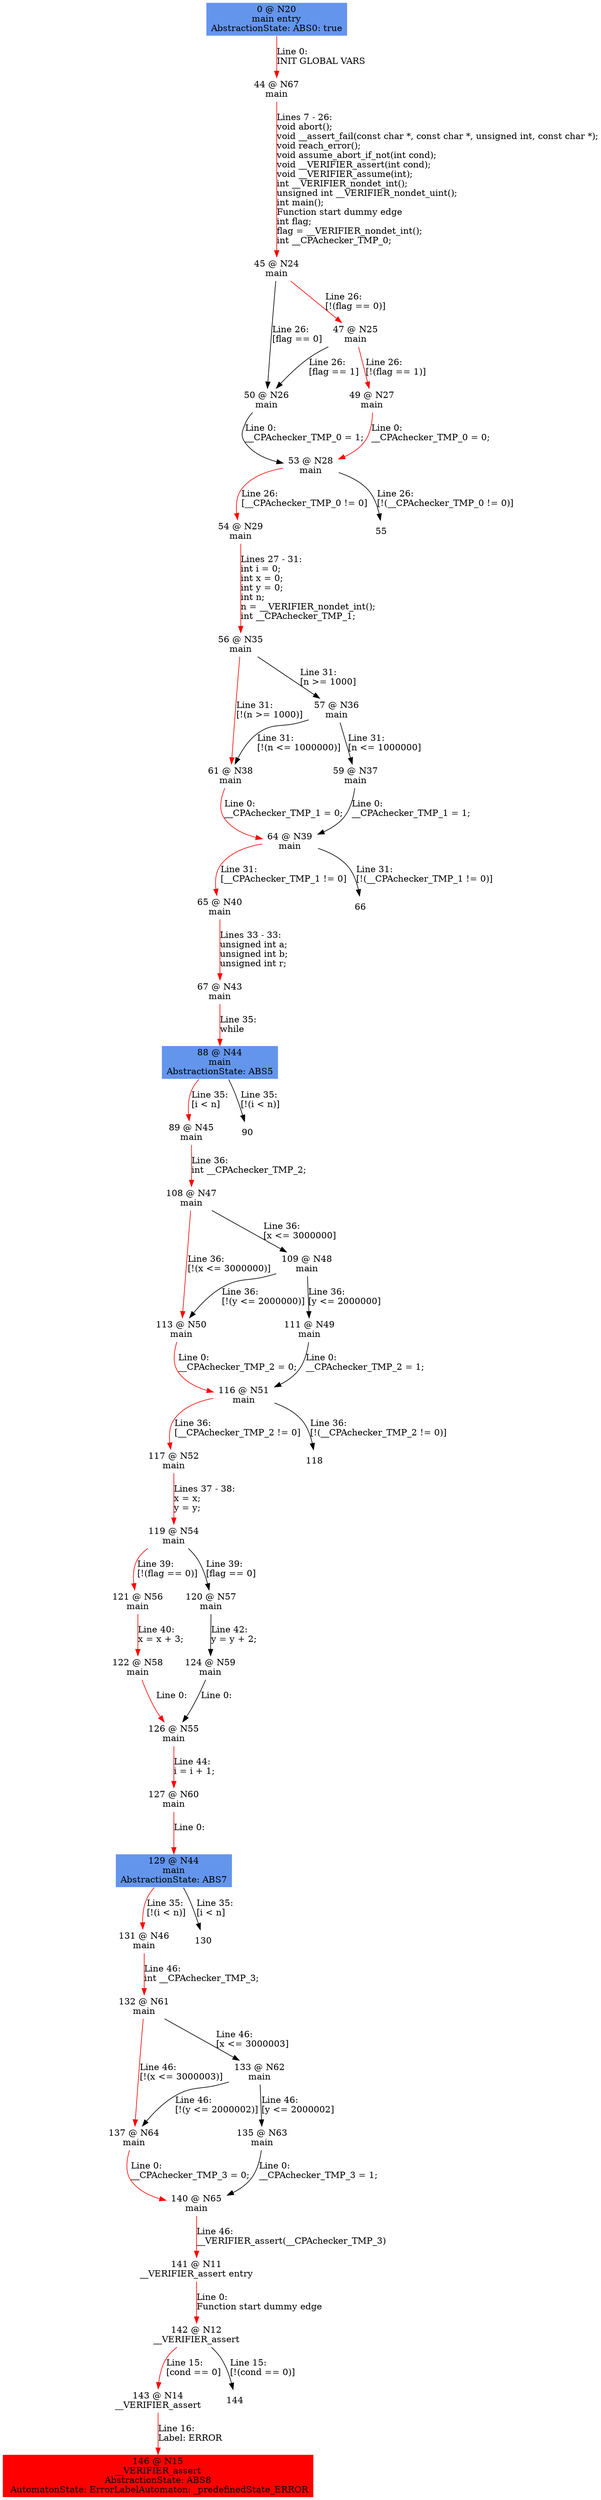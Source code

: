 digraph ARG {
node [style="filled" shape="box" color="white"]
0 [fillcolor="cornflowerblue" label="0 @ N20\nmain entry\nAbstractionState: ABS0: true\n" id="0"]
44 [label="44 @ N67\nmain\n" id="44"]
45 [label="45 @ N24\nmain\n" id="45"]
50 [label="50 @ N26\nmain\n" id="50"]
53 [label="53 @ N28\nmain\n" id="53"]
54 [label="54 @ N29\nmain\n" id="54"]
56 [label="56 @ N35\nmain\n" id="56"]
61 [label="61 @ N38\nmain\n" id="61"]
64 [label="64 @ N39\nmain\n" id="64"]
65 [label="65 @ N40\nmain\n" id="65"]
67 [label="67 @ N43\nmain\n" id="67"]
88 [fillcolor="cornflowerblue" label="88 @ N44\nmain\nAbstractionState: ABS5\n" id="88"]
89 [label="89 @ N45\nmain\n" id="89"]
108 [label="108 @ N47\nmain\n" id="108"]
113 [label="113 @ N50\nmain\n" id="113"]
116 [label="116 @ N51\nmain\n" id="116"]
117 [label="117 @ N52\nmain\n" id="117"]
119 [label="119 @ N54\nmain\n" id="119"]
121 [label="121 @ N56\nmain\n" id="121"]
122 [label="122 @ N58\nmain\n" id="122"]
126 [label="126 @ N55\nmain\n" id="126"]
127 [label="127 @ N60\nmain\n" id="127"]
129 [fillcolor="cornflowerblue" label="129 @ N44\nmain\nAbstractionState: ABS7\n" id="129"]
131 [label="131 @ N46\nmain\n" id="131"]
132 [label="132 @ N61\nmain\n" id="132"]
137 [label="137 @ N64\nmain\n" id="137"]
140 [label="140 @ N65\nmain\n" id="140"]
141 [label="141 @ N11\n__VERIFIER_assert entry\n" id="141"]
142 [label="142 @ N12\n__VERIFIER_assert\n" id="142"]
143 [label="143 @ N14\n__VERIFIER_assert\n" id="143"]
146 [fillcolor="red" label="146 @ N15\n__VERIFIER_assert\nAbstractionState: ABS8\n AutomatonState: ErrorLabelAutomaton: _predefinedState_ERROR\n" id="146"]
133 [label="133 @ N62\nmain\n" id="133"]
135 [label="135 @ N63\nmain\n" id="135"]
120 [label="120 @ N57\nmain\n" id="120"]
124 [label="124 @ N59\nmain\n" id="124"]
109 [label="109 @ N48\nmain\n" id="109"]
111 [label="111 @ N49\nmain\n" id="111"]
57 [label="57 @ N36\nmain\n" id="57"]
59 [label="59 @ N37\nmain\n" id="59"]
47 [label="47 @ N25\nmain\n" id="47"]
49 [label="49 @ N27\nmain\n" id="49"]
0 -> 44 [color="red" label="Line 0: \lINIT GLOBAL VARS\l" id="0 -> 44"]
44 -> 45 [color="red" label="Lines 7 - 26: \lvoid abort();\lvoid __assert_fail(const char *, const char *, unsigned int, const char *);\lvoid reach_error();\lvoid assume_abort_if_not(int cond);\lvoid __VERIFIER_assert(int cond);\lvoid __VERIFIER_assume(int);\lint __VERIFIER_nondet_int();\lunsigned int __VERIFIER_nondet_uint();\lint main();\lFunction start dummy edge\lint flag;\lflag = __VERIFIER_nondet_int();\lint __CPAchecker_TMP_0;\l" id="44 -> 45"]
45 -> 47 [color="red" label="Line 26: \l[!(flag == 0)]\l" id="45 -> 47"]
45 -> 50 [label="Line 26: \l[flag == 0]\l" id="45 -> 50"]
50 -> 53 [label="Line 0: \l__CPAchecker_TMP_0 = 1;\l" id="50 -> 53"]
53 -> 54 [color="red" label="Line 26: \l[__CPAchecker_TMP_0 != 0]\l" id="53 -> 54"]
53 -> 55 [label="Line 26: \l[!(__CPAchecker_TMP_0 != 0)]\l" id="53 -> 55"]
54 -> 56 [color="red" label="Lines 27 - 31: \lint i = 0;\lint x = 0;\lint y = 0;\lint n;\ln = __VERIFIER_nondet_int();\lint __CPAchecker_TMP_1;\l" id="54 -> 56"]
56 -> 57 [label="Line 31: \l[n >= 1000]\l" id="56 -> 57"]
56 -> 61 [color="red" label="Line 31: \l[!(n >= 1000)]\l" id="56 -> 61"]
61 -> 64 [color="red" label="Line 0: \l__CPAchecker_TMP_1 = 0;\l" id="61 -> 64"]
64 -> 65 [color="red" label="Line 31: \l[__CPAchecker_TMP_1 != 0]\l" id="64 -> 65"]
64 -> 66 [label="Line 31: \l[!(__CPAchecker_TMP_1 != 0)]\l" id="64 -> 66"]
65 -> 67 [color="red" label="Lines 33 - 33: \lunsigned int a;\lunsigned int b;\lunsigned int r;\l" id="65 -> 67"]
67 -> 88 [color="red" label="Line 35: \lwhile\l" id="67 -> 88"]
88 -> 89 [color="red" label="Line 35: \l[i < n]\l" id="88 -> 89"]
88 -> 90 [label="Line 35: \l[!(i < n)]\l" id="88 -> 90"]
89 -> 108 [color="red" label="Line 36: \lint __CPAchecker_TMP_2;\l" id="89 -> 108"]
108 -> 109 [label="Line 36: \l[x <= 3000000]\l" id="108 -> 109"]
108 -> 113 [color="red" label="Line 36: \l[!(x <= 3000000)]\l" id="108 -> 113"]
113 -> 116 [color="red" label="Line 0: \l__CPAchecker_TMP_2 = 0;\l" id="113 -> 116"]
116 -> 117 [color="red" label="Line 36: \l[__CPAchecker_TMP_2 != 0]\l" id="116 -> 117"]
116 -> 118 [label="Line 36: \l[!(__CPAchecker_TMP_2 != 0)]\l" id="116 -> 118"]
117 -> 119 [color="red" label="Lines 37 - 38: \lx = x;\ly = y;\l" id="117 -> 119"]
119 -> 120 [label="Line 39: \l[flag == 0]\l" id="119 -> 120"]
119 -> 121 [color="red" label="Line 39: \l[!(flag == 0)]\l" id="119 -> 121"]
121 -> 122 [color="red" label="Line 40: \lx = x + 3;\l" id="121 -> 122"]
122 -> 126 [color="red" label="Line 0: \l\l" id="122 -> 126"]
126 -> 127 [color="red" label="Line 44: \li = i + 1;\l" id="126 -> 127"]
127 -> 129 [color="red" label="Line 0: \l\l" id="127 -> 129"]
129 -> 130 [label="Line 35: \l[i < n]\l" id="129 -> 130"]
129 -> 131 [color="red" label="Line 35: \l[!(i < n)]\l" id="129 -> 131"]
131 -> 132 [color="red" label="Line 46: \lint __CPAchecker_TMP_3;\l" id="131 -> 132"]
132 -> 133 [label="Line 46: \l[x <= 3000003]\l" id="132 -> 133"]
132 -> 137 [color="red" label="Line 46: \l[!(x <= 3000003)]\l" id="132 -> 137"]
137 -> 140 [color="red" label="Line 0: \l__CPAchecker_TMP_3 = 0;\l" id="137 -> 140"]
140 -> 141 [color="red" label="Line 46: \l__VERIFIER_assert(__CPAchecker_TMP_3)\l" id="140 -> 141"]
141 -> 142 [color="red" label="Line 0: \lFunction start dummy edge\l" id="141 -> 142"]
142 -> 143 [color="red" label="Line 15: \l[cond == 0]\l" id="142 -> 143"]
142 -> 144 [label="Line 15: \l[!(cond == 0)]\l" id="142 -> 144"]
143 -> 146 [color="red" label="Line 16: \lLabel: ERROR\l" id="143 -> 146"]
133 -> 135 [label="Line 46: \l[y <= 2000002]\l" id="133 -> 135"]
133 -> 137 [label="Line 46: \l[!(y <= 2000002)]\l" id="133 -> 137"]
135 -> 140 [label="Line 0: \l__CPAchecker_TMP_3 = 1;\l" id="135 -> 140"]
120 -> 124 [label="Line 42: \ly = y + 2;\l" id="120 -> 124"]
124 -> 126 [label="Line 0: \l\l" id="124 -> 126"]
109 -> 111 [label="Line 36: \l[y <= 2000000]\l" id="109 -> 111"]
109 -> 113 [label="Line 36: \l[!(y <= 2000000)]\l" id="109 -> 113"]
111 -> 116 [label="Line 0: \l__CPAchecker_TMP_2 = 1;\l" id="111 -> 116"]
57 -> 59 [label="Line 31: \l[n <= 1000000]\l" id="57 -> 59"]
57 -> 61 [label="Line 31: \l[!(n <= 1000000)]\l" id="57 -> 61"]
59 -> 64 [label="Line 0: \l__CPAchecker_TMP_1 = 1;\l" id="59 -> 64"]
47 -> 49 [color="red" label="Line 26: \l[!(flag == 1)]\l" id="47 -> 49"]
47 -> 50 [label="Line 26: \l[flag == 1]\l" id="47 -> 50"]
49 -> 53 [color="red" label="Line 0: \l__CPAchecker_TMP_0 = 0;\l" id="49 -> 53"]
}
